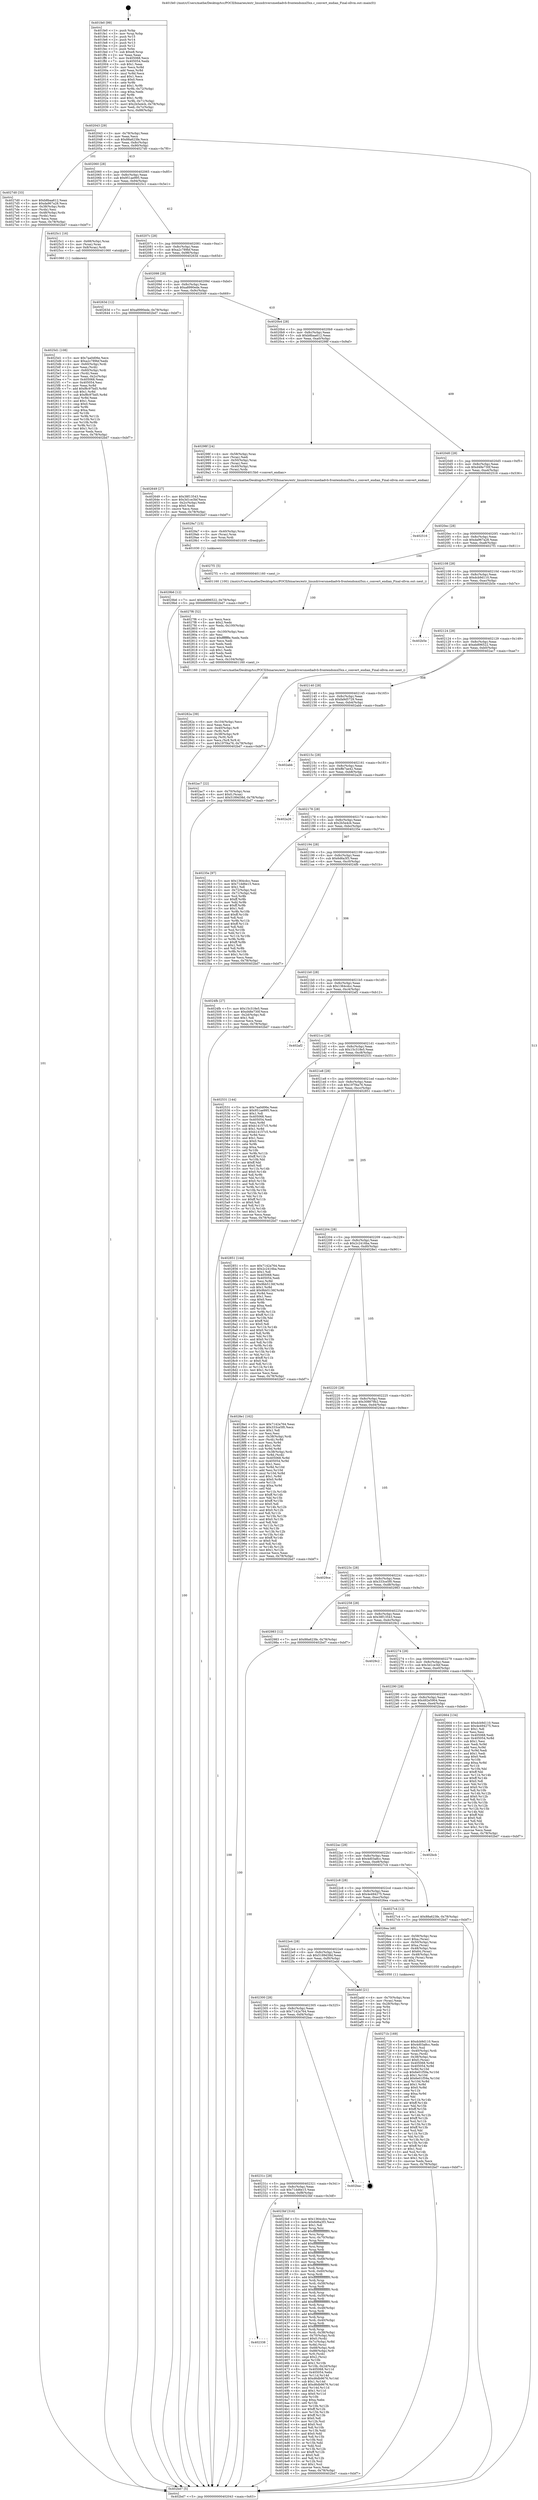 digraph "0x401fe0" {
  label = "0x401fe0 (/mnt/c/Users/mathe/Desktop/tcc/POCII/binaries/extr_linuxdriversmediadvb-frontendsmxl5xx.c_convert_endian_Final-ollvm.out::main(0))"
  labelloc = "t"
  node[shape=record]

  Entry [label="",width=0.3,height=0.3,shape=circle,fillcolor=black,style=filled]
  "0x402043" [label="{
     0x402043 [29]\l
     | [instrs]\l
     &nbsp;&nbsp;0x402043 \<+3\>: mov -0x78(%rbp),%eax\l
     &nbsp;&nbsp;0x402046 \<+2\>: mov %eax,%ecx\l
     &nbsp;&nbsp;0x402048 \<+6\>: sub $0x88a623fe,%ecx\l
     &nbsp;&nbsp;0x40204e \<+6\>: mov %eax,-0x8c(%rbp)\l
     &nbsp;&nbsp;0x402054 \<+6\>: mov %ecx,-0x90(%rbp)\l
     &nbsp;&nbsp;0x40205a \<+6\>: je 00000000004027d0 \<main+0x7f0\>\l
  }"]
  "0x4027d0" [label="{
     0x4027d0 [33]\l
     | [instrs]\l
     &nbsp;&nbsp;0x4027d0 \<+5\>: mov $0xb8baa612,%eax\l
     &nbsp;&nbsp;0x4027d5 \<+5\>: mov $0xda967a28,%ecx\l
     &nbsp;&nbsp;0x4027da \<+4\>: mov -0x38(%rbp),%rdx\l
     &nbsp;&nbsp;0x4027de \<+2\>: mov (%rdx),%esi\l
     &nbsp;&nbsp;0x4027e0 \<+4\>: mov -0x48(%rbp),%rdx\l
     &nbsp;&nbsp;0x4027e4 \<+2\>: cmp (%rdx),%esi\l
     &nbsp;&nbsp;0x4027e6 \<+3\>: cmovl %ecx,%eax\l
     &nbsp;&nbsp;0x4027e9 \<+3\>: mov %eax,-0x78(%rbp)\l
     &nbsp;&nbsp;0x4027ec \<+5\>: jmp 0000000000402bd7 \<main+0xbf7\>\l
  }"]
  "0x402060" [label="{
     0x402060 [28]\l
     | [instrs]\l
     &nbsp;&nbsp;0x402060 \<+5\>: jmp 0000000000402065 \<main+0x85\>\l
     &nbsp;&nbsp;0x402065 \<+6\>: mov -0x8c(%rbp),%eax\l
     &nbsp;&nbsp;0x40206b \<+5\>: sub $0x951ae995,%eax\l
     &nbsp;&nbsp;0x402070 \<+6\>: mov %eax,-0x94(%rbp)\l
     &nbsp;&nbsp;0x402076 \<+6\>: je 00000000004025c1 \<main+0x5e1\>\l
  }"]
  Exit [label="",width=0.3,height=0.3,shape=circle,fillcolor=black,style=filled,peripheries=2]
  "0x4025c1" [label="{
     0x4025c1 [16]\l
     | [instrs]\l
     &nbsp;&nbsp;0x4025c1 \<+4\>: mov -0x68(%rbp),%rax\l
     &nbsp;&nbsp;0x4025c5 \<+3\>: mov (%rax),%rax\l
     &nbsp;&nbsp;0x4025c8 \<+4\>: mov 0x8(%rax),%rdi\l
     &nbsp;&nbsp;0x4025cc \<+5\>: call 0000000000401060 \<atoi@plt\>\l
     | [calls]\l
     &nbsp;&nbsp;0x401060 \{1\} (unknown)\l
  }"]
  "0x40207c" [label="{
     0x40207c [28]\l
     | [instrs]\l
     &nbsp;&nbsp;0x40207c \<+5\>: jmp 0000000000402081 \<main+0xa1\>\l
     &nbsp;&nbsp;0x402081 \<+6\>: mov -0x8c(%rbp),%eax\l
     &nbsp;&nbsp;0x402087 \<+5\>: sub $0xa2c789bf,%eax\l
     &nbsp;&nbsp;0x40208c \<+6\>: mov %eax,-0x98(%rbp)\l
     &nbsp;&nbsp;0x402092 \<+6\>: je 000000000040263d \<main+0x65d\>\l
  }"]
  "0x4029b6" [label="{
     0x4029b6 [12]\l
     | [instrs]\l
     &nbsp;&nbsp;0x4029b6 \<+7\>: movl $0xeb896522,-0x78(%rbp)\l
     &nbsp;&nbsp;0x4029bd \<+5\>: jmp 0000000000402bd7 \<main+0xbf7\>\l
  }"]
  "0x40263d" [label="{
     0x40263d [12]\l
     | [instrs]\l
     &nbsp;&nbsp;0x40263d \<+7\>: movl $0xa8990ede,-0x78(%rbp)\l
     &nbsp;&nbsp;0x402644 \<+5\>: jmp 0000000000402bd7 \<main+0xbf7\>\l
  }"]
  "0x402098" [label="{
     0x402098 [28]\l
     | [instrs]\l
     &nbsp;&nbsp;0x402098 \<+5\>: jmp 000000000040209d \<main+0xbd\>\l
     &nbsp;&nbsp;0x40209d \<+6\>: mov -0x8c(%rbp),%eax\l
     &nbsp;&nbsp;0x4020a3 \<+5\>: sub $0xa8990ede,%eax\l
     &nbsp;&nbsp;0x4020a8 \<+6\>: mov %eax,-0x9c(%rbp)\l
     &nbsp;&nbsp;0x4020ae \<+6\>: je 0000000000402649 \<main+0x669\>\l
  }"]
  "0x4029a7" [label="{
     0x4029a7 [15]\l
     | [instrs]\l
     &nbsp;&nbsp;0x4029a7 \<+4\>: mov -0x40(%rbp),%rax\l
     &nbsp;&nbsp;0x4029ab \<+3\>: mov (%rax),%rax\l
     &nbsp;&nbsp;0x4029ae \<+3\>: mov %rax,%rdi\l
     &nbsp;&nbsp;0x4029b1 \<+5\>: call 0000000000401030 \<free@plt\>\l
     | [calls]\l
     &nbsp;&nbsp;0x401030 \{1\} (unknown)\l
  }"]
  "0x402649" [label="{
     0x402649 [27]\l
     | [instrs]\l
     &nbsp;&nbsp;0x402649 \<+5\>: mov $0x38f13543,%eax\l
     &nbsp;&nbsp;0x40264e \<+5\>: mov $0x3d1ce3bf,%ecx\l
     &nbsp;&nbsp;0x402653 \<+3\>: mov -0x2c(%rbp),%edx\l
     &nbsp;&nbsp;0x402656 \<+3\>: cmp $0x0,%edx\l
     &nbsp;&nbsp;0x402659 \<+3\>: cmove %ecx,%eax\l
     &nbsp;&nbsp;0x40265c \<+3\>: mov %eax,-0x78(%rbp)\l
     &nbsp;&nbsp;0x40265f \<+5\>: jmp 0000000000402bd7 \<main+0xbf7\>\l
  }"]
  "0x4020b4" [label="{
     0x4020b4 [28]\l
     | [instrs]\l
     &nbsp;&nbsp;0x4020b4 \<+5\>: jmp 00000000004020b9 \<main+0xd9\>\l
     &nbsp;&nbsp;0x4020b9 \<+6\>: mov -0x8c(%rbp),%eax\l
     &nbsp;&nbsp;0x4020bf \<+5\>: sub $0xb8baa612,%eax\l
     &nbsp;&nbsp;0x4020c4 \<+6\>: mov %eax,-0xa0(%rbp)\l
     &nbsp;&nbsp;0x4020ca \<+6\>: je 000000000040298f \<main+0x9af\>\l
  }"]
  "0x40282a" [label="{
     0x40282a [39]\l
     | [instrs]\l
     &nbsp;&nbsp;0x40282a \<+6\>: mov -0x104(%rbp),%ecx\l
     &nbsp;&nbsp;0x402830 \<+3\>: imul %eax,%ecx\l
     &nbsp;&nbsp;0x402833 \<+4\>: mov -0x40(%rbp),%r8\l
     &nbsp;&nbsp;0x402837 \<+3\>: mov (%r8),%r8\l
     &nbsp;&nbsp;0x40283a \<+4\>: mov -0x38(%rbp),%r9\l
     &nbsp;&nbsp;0x40283e \<+3\>: movslq (%r9),%r9\l
     &nbsp;&nbsp;0x402841 \<+4\>: mov %ecx,(%r8,%r9,4)\l
     &nbsp;&nbsp;0x402845 \<+7\>: movl $0x197f4a76,-0x78(%rbp)\l
     &nbsp;&nbsp;0x40284c \<+5\>: jmp 0000000000402bd7 \<main+0xbf7\>\l
  }"]
  "0x40298f" [label="{
     0x40298f [24]\l
     | [instrs]\l
     &nbsp;&nbsp;0x40298f \<+4\>: mov -0x58(%rbp),%rax\l
     &nbsp;&nbsp;0x402993 \<+2\>: mov (%rax),%edi\l
     &nbsp;&nbsp;0x402995 \<+4\>: mov -0x50(%rbp),%rax\l
     &nbsp;&nbsp;0x402999 \<+2\>: mov (%rax),%esi\l
     &nbsp;&nbsp;0x40299b \<+4\>: mov -0x40(%rbp),%rax\l
     &nbsp;&nbsp;0x40299f \<+3\>: mov (%rax),%rdx\l
     &nbsp;&nbsp;0x4029a2 \<+5\>: call 00000000004015b0 \<convert_endian\>\l
     | [calls]\l
     &nbsp;&nbsp;0x4015b0 \{1\} (/mnt/c/Users/mathe/Desktop/tcc/POCII/binaries/extr_linuxdriversmediadvb-frontendsmxl5xx.c_convert_endian_Final-ollvm.out::convert_endian)\l
  }"]
  "0x4020d0" [label="{
     0x4020d0 [28]\l
     | [instrs]\l
     &nbsp;&nbsp;0x4020d0 \<+5\>: jmp 00000000004020d5 \<main+0xf5\>\l
     &nbsp;&nbsp;0x4020d5 \<+6\>: mov -0x8c(%rbp),%eax\l
     &nbsp;&nbsp;0x4020db \<+5\>: sub $0xd48e730f,%eax\l
     &nbsp;&nbsp;0x4020e0 \<+6\>: mov %eax,-0xa4(%rbp)\l
     &nbsp;&nbsp;0x4020e6 \<+6\>: je 0000000000402516 \<main+0x536\>\l
  }"]
  "0x4027f6" [label="{
     0x4027f6 [52]\l
     | [instrs]\l
     &nbsp;&nbsp;0x4027f6 \<+2\>: xor %ecx,%ecx\l
     &nbsp;&nbsp;0x4027f8 \<+5\>: mov $0x2,%edx\l
     &nbsp;&nbsp;0x4027fd \<+6\>: mov %edx,-0x100(%rbp)\l
     &nbsp;&nbsp;0x402803 \<+1\>: cltd\l
     &nbsp;&nbsp;0x402804 \<+6\>: mov -0x100(%rbp),%esi\l
     &nbsp;&nbsp;0x40280a \<+2\>: idiv %esi\l
     &nbsp;&nbsp;0x40280c \<+6\>: imul $0xfffffffe,%edx,%edx\l
     &nbsp;&nbsp;0x402812 \<+2\>: mov %ecx,%edi\l
     &nbsp;&nbsp;0x402814 \<+2\>: sub %edx,%edi\l
     &nbsp;&nbsp;0x402816 \<+2\>: mov %ecx,%edx\l
     &nbsp;&nbsp;0x402818 \<+3\>: sub $0x1,%edx\l
     &nbsp;&nbsp;0x40281b \<+2\>: add %edx,%edi\l
     &nbsp;&nbsp;0x40281d \<+2\>: sub %edi,%ecx\l
     &nbsp;&nbsp;0x40281f \<+6\>: mov %ecx,-0x104(%rbp)\l
     &nbsp;&nbsp;0x402825 \<+5\>: call 0000000000401160 \<next_i\>\l
     | [calls]\l
     &nbsp;&nbsp;0x401160 \{100\} (/mnt/c/Users/mathe/Desktop/tcc/POCII/binaries/extr_linuxdriversmediadvb-frontendsmxl5xx.c_convert_endian_Final-ollvm.out::next_i)\l
  }"]
  "0x402516" [label="{
     0x402516\l
  }", style=dashed]
  "0x4020ec" [label="{
     0x4020ec [28]\l
     | [instrs]\l
     &nbsp;&nbsp;0x4020ec \<+5\>: jmp 00000000004020f1 \<main+0x111\>\l
     &nbsp;&nbsp;0x4020f1 \<+6\>: mov -0x8c(%rbp),%eax\l
     &nbsp;&nbsp;0x4020f7 \<+5\>: sub $0xda967a28,%eax\l
     &nbsp;&nbsp;0x4020fc \<+6\>: mov %eax,-0xa8(%rbp)\l
     &nbsp;&nbsp;0x402102 \<+6\>: je 00000000004027f1 \<main+0x811\>\l
  }"]
  "0x40271b" [label="{
     0x40271b [169]\l
     | [instrs]\l
     &nbsp;&nbsp;0x40271b \<+5\>: mov $0xdcb9d110,%ecx\l
     &nbsp;&nbsp;0x402720 \<+5\>: mov $0x4d03a8cc,%edx\l
     &nbsp;&nbsp;0x402725 \<+3\>: mov $0x1,%sil\l
     &nbsp;&nbsp;0x402728 \<+4\>: mov -0x40(%rbp),%rdi\l
     &nbsp;&nbsp;0x40272c \<+3\>: mov %rax,(%rdi)\l
     &nbsp;&nbsp;0x40272f \<+4\>: mov -0x38(%rbp),%rax\l
     &nbsp;&nbsp;0x402733 \<+6\>: movl $0x0,(%rax)\l
     &nbsp;&nbsp;0x402739 \<+8\>: mov 0x405068,%r8d\l
     &nbsp;&nbsp;0x402741 \<+8\>: mov 0x405054,%r9d\l
     &nbsp;&nbsp;0x402749 \<+3\>: mov %r8d,%r10d\l
     &nbsp;&nbsp;0x40274c \<+7\>: sub $0x6e01f59a,%r10d\l
     &nbsp;&nbsp;0x402753 \<+4\>: sub $0x1,%r10d\l
     &nbsp;&nbsp;0x402757 \<+7\>: add $0x6e01f59a,%r10d\l
     &nbsp;&nbsp;0x40275e \<+4\>: imul %r10d,%r8d\l
     &nbsp;&nbsp;0x402762 \<+4\>: and $0x1,%r8d\l
     &nbsp;&nbsp;0x402766 \<+4\>: cmp $0x0,%r8d\l
     &nbsp;&nbsp;0x40276a \<+4\>: sete %r11b\l
     &nbsp;&nbsp;0x40276e \<+4\>: cmp $0xa,%r9d\l
     &nbsp;&nbsp;0x402772 \<+3\>: setl %bl\l
     &nbsp;&nbsp;0x402775 \<+3\>: mov %r11b,%r14b\l
     &nbsp;&nbsp;0x402778 \<+4\>: xor $0xff,%r14b\l
     &nbsp;&nbsp;0x40277c \<+3\>: mov %bl,%r15b\l
     &nbsp;&nbsp;0x40277f \<+4\>: xor $0xff,%r15b\l
     &nbsp;&nbsp;0x402783 \<+4\>: xor $0x1,%sil\l
     &nbsp;&nbsp;0x402787 \<+3\>: mov %r14b,%r12b\l
     &nbsp;&nbsp;0x40278a \<+4\>: and $0xff,%r12b\l
     &nbsp;&nbsp;0x40278e \<+3\>: and %sil,%r11b\l
     &nbsp;&nbsp;0x402791 \<+3\>: mov %r15b,%r13b\l
     &nbsp;&nbsp;0x402794 \<+4\>: and $0xff,%r13b\l
     &nbsp;&nbsp;0x402798 \<+3\>: and %sil,%bl\l
     &nbsp;&nbsp;0x40279b \<+3\>: or %r11b,%r12b\l
     &nbsp;&nbsp;0x40279e \<+3\>: or %bl,%r13b\l
     &nbsp;&nbsp;0x4027a1 \<+3\>: xor %r13b,%r12b\l
     &nbsp;&nbsp;0x4027a4 \<+3\>: or %r15b,%r14b\l
     &nbsp;&nbsp;0x4027a7 \<+4\>: xor $0xff,%r14b\l
     &nbsp;&nbsp;0x4027ab \<+4\>: or $0x1,%sil\l
     &nbsp;&nbsp;0x4027af \<+3\>: and %sil,%r14b\l
     &nbsp;&nbsp;0x4027b2 \<+3\>: or %r14b,%r12b\l
     &nbsp;&nbsp;0x4027b5 \<+4\>: test $0x1,%r12b\l
     &nbsp;&nbsp;0x4027b9 \<+3\>: cmovne %edx,%ecx\l
     &nbsp;&nbsp;0x4027bc \<+3\>: mov %ecx,-0x78(%rbp)\l
     &nbsp;&nbsp;0x4027bf \<+5\>: jmp 0000000000402bd7 \<main+0xbf7\>\l
  }"]
  "0x4027f1" [label="{
     0x4027f1 [5]\l
     | [instrs]\l
     &nbsp;&nbsp;0x4027f1 \<+5\>: call 0000000000401160 \<next_i\>\l
     | [calls]\l
     &nbsp;&nbsp;0x401160 \{100\} (/mnt/c/Users/mathe/Desktop/tcc/POCII/binaries/extr_linuxdriversmediadvb-frontendsmxl5xx.c_convert_endian_Final-ollvm.out::next_i)\l
  }"]
  "0x402108" [label="{
     0x402108 [28]\l
     | [instrs]\l
     &nbsp;&nbsp;0x402108 \<+5\>: jmp 000000000040210d \<main+0x12d\>\l
     &nbsp;&nbsp;0x40210d \<+6\>: mov -0x8c(%rbp),%eax\l
     &nbsp;&nbsp;0x402113 \<+5\>: sub $0xdcb9d110,%eax\l
     &nbsp;&nbsp;0x402118 \<+6\>: mov %eax,-0xac(%rbp)\l
     &nbsp;&nbsp;0x40211e \<+6\>: je 0000000000402b5e \<main+0xb7e\>\l
  }"]
  "0x4025d1" [label="{
     0x4025d1 [108]\l
     | [instrs]\l
     &nbsp;&nbsp;0x4025d1 \<+5\>: mov $0x7aa0d06e,%ecx\l
     &nbsp;&nbsp;0x4025d6 \<+5\>: mov $0xa2c789bf,%edx\l
     &nbsp;&nbsp;0x4025db \<+4\>: mov -0x60(%rbp),%rdi\l
     &nbsp;&nbsp;0x4025df \<+2\>: mov %eax,(%rdi)\l
     &nbsp;&nbsp;0x4025e1 \<+4\>: mov -0x60(%rbp),%rdi\l
     &nbsp;&nbsp;0x4025e5 \<+2\>: mov (%rdi),%eax\l
     &nbsp;&nbsp;0x4025e7 \<+3\>: mov %eax,-0x2c(%rbp)\l
     &nbsp;&nbsp;0x4025ea \<+7\>: mov 0x405068,%eax\l
     &nbsp;&nbsp;0x4025f1 \<+7\>: mov 0x405054,%esi\l
     &nbsp;&nbsp;0x4025f8 \<+3\>: mov %eax,%r8d\l
     &nbsp;&nbsp;0x4025fb \<+7\>: add $0xf8c97bd5,%r8d\l
     &nbsp;&nbsp;0x402602 \<+4\>: sub $0x1,%r8d\l
     &nbsp;&nbsp;0x402606 \<+7\>: sub $0xf8c97bd5,%r8d\l
     &nbsp;&nbsp;0x40260d \<+4\>: imul %r8d,%eax\l
     &nbsp;&nbsp;0x402611 \<+3\>: and $0x1,%eax\l
     &nbsp;&nbsp;0x402614 \<+3\>: cmp $0x0,%eax\l
     &nbsp;&nbsp;0x402617 \<+4\>: sete %r9b\l
     &nbsp;&nbsp;0x40261b \<+3\>: cmp $0xa,%esi\l
     &nbsp;&nbsp;0x40261e \<+4\>: setl %r10b\l
     &nbsp;&nbsp;0x402622 \<+3\>: mov %r9b,%r11b\l
     &nbsp;&nbsp;0x402625 \<+3\>: and %r10b,%r11b\l
     &nbsp;&nbsp;0x402628 \<+3\>: xor %r10b,%r9b\l
     &nbsp;&nbsp;0x40262b \<+3\>: or %r9b,%r11b\l
     &nbsp;&nbsp;0x40262e \<+4\>: test $0x1,%r11b\l
     &nbsp;&nbsp;0x402632 \<+3\>: cmovne %edx,%ecx\l
     &nbsp;&nbsp;0x402635 \<+3\>: mov %ecx,-0x78(%rbp)\l
     &nbsp;&nbsp;0x402638 \<+5\>: jmp 0000000000402bd7 \<main+0xbf7\>\l
  }"]
  "0x402b5e" [label="{
     0x402b5e\l
  }", style=dashed]
  "0x402124" [label="{
     0x402124 [28]\l
     | [instrs]\l
     &nbsp;&nbsp;0x402124 \<+5\>: jmp 0000000000402129 \<main+0x149\>\l
     &nbsp;&nbsp;0x402129 \<+6\>: mov -0x8c(%rbp),%eax\l
     &nbsp;&nbsp;0x40212f \<+5\>: sub $0xeb896522,%eax\l
     &nbsp;&nbsp;0x402134 \<+6\>: mov %eax,-0xb0(%rbp)\l
     &nbsp;&nbsp;0x40213a \<+6\>: je 0000000000402ac7 \<main+0xae7\>\l
  }"]
  "0x402338" [label="{
     0x402338\l
  }", style=dashed]
  "0x402ac7" [label="{
     0x402ac7 [22]\l
     | [instrs]\l
     &nbsp;&nbsp;0x402ac7 \<+4\>: mov -0x70(%rbp),%rax\l
     &nbsp;&nbsp;0x402acb \<+6\>: movl $0x0,(%rax)\l
     &nbsp;&nbsp;0x402ad1 \<+7\>: movl $0x5189d38d,-0x78(%rbp)\l
     &nbsp;&nbsp;0x402ad8 \<+5\>: jmp 0000000000402bd7 \<main+0xbf7\>\l
  }"]
  "0x402140" [label="{
     0x402140 [28]\l
     | [instrs]\l
     &nbsp;&nbsp;0x402140 \<+5\>: jmp 0000000000402145 \<main+0x165\>\l
     &nbsp;&nbsp;0x402145 \<+6\>: mov -0x8c(%rbp),%eax\l
     &nbsp;&nbsp;0x40214b \<+5\>: sub $0xfa9d5729,%eax\l
     &nbsp;&nbsp;0x402150 \<+6\>: mov %eax,-0xb4(%rbp)\l
     &nbsp;&nbsp;0x402156 \<+6\>: je 0000000000402abb \<main+0xadb\>\l
  }"]
  "0x4023bf" [label="{
     0x4023bf [316]\l
     | [instrs]\l
     &nbsp;&nbsp;0x4023bf \<+5\>: mov $0x1364cdcc,%eax\l
     &nbsp;&nbsp;0x4023c4 \<+5\>: mov $0x6d6a3f3,%ecx\l
     &nbsp;&nbsp;0x4023c9 \<+2\>: mov $0x1,%dl\l
     &nbsp;&nbsp;0x4023cb \<+3\>: mov %rsp,%rsi\l
     &nbsp;&nbsp;0x4023ce \<+4\>: add $0xfffffffffffffff0,%rsi\l
     &nbsp;&nbsp;0x4023d2 \<+3\>: mov %rsi,%rsp\l
     &nbsp;&nbsp;0x4023d5 \<+4\>: mov %rsi,-0x70(%rbp)\l
     &nbsp;&nbsp;0x4023d9 \<+3\>: mov %rsp,%rsi\l
     &nbsp;&nbsp;0x4023dc \<+4\>: add $0xfffffffffffffff0,%rsi\l
     &nbsp;&nbsp;0x4023e0 \<+3\>: mov %rsi,%rsp\l
     &nbsp;&nbsp;0x4023e3 \<+3\>: mov %rsp,%rdi\l
     &nbsp;&nbsp;0x4023e6 \<+4\>: add $0xfffffffffffffff0,%rdi\l
     &nbsp;&nbsp;0x4023ea \<+3\>: mov %rdi,%rsp\l
     &nbsp;&nbsp;0x4023ed \<+4\>: mov %rdi,-0x68(%rbp)\l
     &nbsp;&nbsp;0x4023f1 \<+3\>: mov %rsp,%rdi\l
     &nbsp;&nbsp;0x4023f4 \<+4\>: add $0xfffffffffffffff0,%rdi\l
     &nbsp;&nbsp;0x4023f8 \<+3\>: mov %rdi,%rsp\l
     &nbsp;&nbsp;0x4023fb \<+4\>: mov %rdi,-0x60(%rbp)\l
     &nbsp;&nbsp;0x4023ff \<+3\>: mov %rsp,%rdi\l
     &nbsp;&nbsp;0x402402 \<+4\>: add $0xfffffffffffffff0,%rdi\l
     &nbsp;&nbsp;0x402406 \<+3\>: mov %rdi,%rsp\l
     &nbsp;&nbsp;0x402409 \<+4\>: mov %rdi,-0x58(%rbp)\l
     &nbsp;&nbsp;0x40240d \<+3\>: mov %rsp,%rdi\l
     &nbsp;&nbsp;0x402410 \<+4\>: add $0xfffffffffffffff0,%rdi\l
     &nbsp;&nbsp;0x402414 \<+3\>: mov %rdi,%rsp\l
     &nbsp;&nbsp;0x402417 \<+4\>: mov %rdi,-0x50(%rbp)\l
     &nbsp;&nbsp;0x40241b \<+3\>: mov %rsp,%rdi\l
     &nbsp;&nbsp;0x40241e \<+4\>: add $0xfffffffffffffff0,%rdi\l
     &nbsp;&nbsp;0x402422 \<+3\>: mov %rdi,%rsp\l
     &nbsp;&nbsp;0x402425 \<+4\>: mov %rdi,-0x48(%rbp)\l
     &nbsp;&nbsp;0x402429 \<+3\>: mov %rsp,%rdi\l
     &nbsp;&nbsp;0x40242c \<+4\>: add $0xfffffffffffffff0,%rdi\l
     &nbsp;&nbsp;0x402430 \<+3\>: mov %rdi,%rsp\l
     &nbsp;&nbsp;0x402433 \<+4\>: mov %rdi,-0x40(%rbp)\l
     &nbsp;&nbsp;0x402437 \<+3\>: mov %rsp,%rdi\l
     &nbsp;&nbsp;0x40243a \<+4\>: add $0xfffffffffffffff0,%rdi\l
     &nbsp;&nbsp;0x40243e \<+3\>: mov %rdi,%rsp\l
     &nbsp;&nbsp;0x402441 \<+4\>: mov %rdi,-0x38(%rbp)\l
     &nbsp;&nbsp;0x402445 \<+4\>: mov -0x70(%rbp),%rdi\l
     &nbsp;&nbsp;0x402449 \<+6\>: movl $0x0,(%rdi)\l
     &nbsp;&nbsp;0x40244f \<+4\>: mov -0x7c(%rbp),%r8d\l
     &nbsp;&nbsp;0x402453 \<+3\>: mov %r8d,(%rsi)\l
     &nbsp;&nbsp;0x402456 \<+4\>: mov -0x68(%rbp),%rdi\l
     &nbsp;&nbsp;0x40245a \<+7\>: mov -0x88(%rbp),%r9\l
     &nbsp;&nbsp;0x402461 \<+3\>: mov %r9,(%rdi)\l
     &nbsp;&nbsp;0x402464 \<+3\>: cmpl $0x2,(%rsi)\l
     &nbsp;&nbsp;0x402467 \<+4\>: setne %r10b\l
     &nbsp;&nbsp;0x40246b \<+4\>: and $0x1,%r10b\l
     &nbsp;&nbsp;0x40246f \<+4\>: mov %r10b,-0x2d(%rbp)\l
     &nbsp;&nbsp;0x402473 \<+8\>: mov 0x405068,%r11d\l
     &nbsp;&nbsp;0x40247b \<+7\>: mov 0x405054,%ebx\l
     &nbsp;&nbsp;0x402482 \<+3\>: mov %r11d,%r14d\l
     &nbsp;&nbsp;0x402485 \<+7\>: sub $0xd6db9676,%r14d\l
     &nbsp;&nbsp;0x40248c \<+4\>: sub $0x1,%r14d\l
     &nbsp;&nbsp;0x402490 \<+7\>: add $0xd6db9676,%r14d\l
     &nbsp;&nbsp;0x402497 \<+4\>: imul %r14d,%r11d\l
     &nbsp;&nbsp;0x40249b \<+4\>: and $0x1,%r11d\l
     &nbsp;&nbsp;0x40249f \<+4\>: cmp $0x0,%r11d\l
     &nbsp;&nbsp;0x4024a3 \<+4\>: sete %r10b\l
     &nbsp;&nbsp;0x4024a7 \<+3\>: cmp $0xa,%ebx\l
     &nbsp;&nbsp;0x4024aa \<+4\>: setl %r15b\l
     &nbsp;&nbsp;0x4024ae \<+3\>: mov %r10b,%r12b\l
     &nbsp;&nbsp;0x4024b1 \<+4\>: xor $0xff,%r12b\l
     &nbsp;&nbsp;0x4024b5 \<+3\>: mov %r15b,%r13b\l
     &nbsp;&nbsp;0x4024b8 \<+4\>: xor $0xff,%r13b\l
     &nbsp;&nbsp;0x4024bc \<+3\>: xor $0x0,%dl\l
     &nbsp;&nbsp;0x4024bf \<+3\>: mov %r12b,%sil\l
     &nbsp;&nbsp;0x4024c2 \<+4\>: and $0x0,%sil\l
     &nbsp;&nbsp;0x4024c6 \<+3\>: and %dl,%r10b\l
     &nbsp;&nbsp;0x4024c9 \<+3\>: mov %r13b,%dil\l
     &nbsp;&nbsp;0x4024cc \<+4\>: and $0x0,%dil\l
     &nbsp;&nbsp;0x4024d0 \<+3\>: and %dl,%r15b\l
     &nbsp;&nbsp;0x4024d3 \<+3\>: or %r10b,%sil\l
     &nbsp;&nbsp;0x4024d6 \<+3\>: or %r15b,%dil\l
     &nbsp;&nbsp;0x4024d9 \<+3\>: xor %dil,%sil\l
     &nbsp;&nbsp;0x4024dc \<+3\>: or %r13b,%r12b\l
     &nbsp;&nbsp;0x4024df \<+4\>: xor $0xff,%r12b\l
     &nbsp;&nbsp;0x4024e3 \<+3\>: or $0x0,%dl\l
     &nbsp;&nbsp;0x4024e6 \<+3\>: and %dl,%r12b\l
     &nbsp;&nbsp;0x4024e9 \<+3\>: or %r12b,%sil\l
     &nbsp;&nbsp;0x4024ec \<+4\>: test $0x1,%sil\l
     &nbsp;&nbsp;0x4024f0 \<+3\>: cmovne %ecx,%eax\l
     &nbsp;&nbsp;0x4024f3 \<+3\>: mov %eax,-0x78(%rbp)\l
     &nbsp;&nbsp;0x4024f6 \<+5\>: jmp 0000000000402bd7 \<main+0xbf7\>\l
  }"]
  "0x402abb" [label="{
     0x402abb\l
  }", style=dashed]
  "0x40215c" [label="{
     0x40215c [28]\l
     | [instrs]\l
     &nbsp;&nbsp;0x40215c \<+5\>: jmp 0000000000402161 \<main+0x181\>\l
     &nbsp;&nbsp;0x402161 \<+6\>: mov -0x8c(%rbp),%eax\l
     &nbsp;&nbsp;0x402167 \<+5\>: sub $0xffe7ae42,%eax\l
     &nbsp;&nbsp;0x40216c \<+6\>: mov %eax,-0xb8(%rbp)\l
     &nbsp;&nbsp;0x402172 \<+6\>: je 0000000000402a26 \<main+0xa46\>\l
  }"]
  "0x40231c" [label="{
     0x40231c [28]\l
     | [instrs]\l
     &nbsp;&nbsp;0x40231c \<+5\>: jmp 0000000000402321 \<main+0x341\>\l
     &nbsp;&nbsp;0x402321 \<+6\>: mov -0x8c(%rbp),%eax\l
     &nbsp;&nbsp;0x402327 \<+5\>: sub $0x71dd6e15,%eax\l
     &nbsp;&nbsp;0x40232c \<+6\>: mov %eax,-0xf8(%rbp)\l
     &nbsp;&nbsp;0x402332 \<+6\>: je 00000000004023bf \<main+0x3df\>\l
  }"]
  "0x402a26" [label="{
     0x402a26\l
  }", style=dashed]
  "0x402178" [label="{
     0x402178 [28]\l
     | [instrs]\l
     &nbsp;&nbsp;0x402178 \<+5\>: jmp 000000000040217d \<main+0x19d\>\l
     &nbsp;&nbsp;0x40217d \<+6\>: mov -0x8c(%rbp),%eax\l
     &nbsp;&nbsp;0x402183 \<+5\>: sub $0x2b5e4cb,%eax\l
     &nbsp;&nbsp;0x402188 \<+6\>: mov %eax,-0xbc(%rbp)\l
     &nbsp;&nbsp;0x40218e \<+6\>: je 000000000040235e \<main+0x37e\>\l
  }"]
  "0x402bac" [label="{
     0x402bac\l
  }", style=dashed]
  "0x40235e" [label="{
     0x40235e [97]\l
     | [instrs]\l
     &nbsp;&nbsp;0x40235e \<+5\>: mov $0x1364cdcc,%eax\l
     &nbsp;&nbsp;0x402363 \<+5\>: mov $0x71dd6e15,%ecx\l
     &nbsp;&nbsp;0x402368 \<+2\>: mov $0x1,%dl\l
     &nbsp;&nbsp;0x40236a \<+4\>: mov -0x72(%rbp),%sil\l
     &nbsp;&nbsp;0x40236e \<+4\>: mov -0x71(%rbp),%dil\l
     &nbsp;&nbsp;0x402372 \<+3\>: mov %sil,%r8b\l
     &nbsp;&nbsp;0x402375 \<+4\>: xor $0xff,%r8b\l
     &nbsp;&nbsp;0x402379 \<+3\>: mov %dil,%r9b\l
     &nbsp;&nbsp;0x40237c \<+4\>: xor $0xff,%r9b\l
     &nbsp;&nbsp;0x402380 \<+3\>: xor $0x1,%dl\l
     &nbsp;&nbsp;0x402383 \<+3\>: mov %r8b,%r10b\l
     &nbsp;&nbsp;0x402386 \<+4\>: and $0xff,%r10b\l
     &nbsp;&nbsp;0x40238a \<+3\>: and %dl,%sil\l
     &nbsp;&nbsp;0x40238d \<+3\>: mov %r9b,%r11b\l
     &nbsp;&nbsp;0x402390 \<+4\>: and $0xff,%r11b\l
     &nbsp;&nbsp;0x402394 \<+3\>: and %dl,%dil\l
     &nbsp;&nbsp;0x402397 \<+3\>: or %sil,%r10b\l
     &nbsp;&nbsp;0x40239a \<+3\>: or %dil,%r11b\l
     &nbsp;&nbsp;0x40239d \<+3\>: xor %r11b,%r10b\l
     &nbsp;&nbsp;0x4023a0 \<+3\>: or %r9b,%r8b\l
     &nbsp;&nbsp;0x4023a3 \<+4\>: xor $0xff,%r8b\l
     &nbsp;&nbsp;0x4023a7 \<+3\>: or $0x1,%dl\l
     &nbsp;&nbsp;0x4023aa \<+3\>: and %dl,%r8b\l
     &nbsp;&nbsp;0x4023ad \<+3\>: or %r8b,%r10b\l
     &nbsp;&nbsp;0x4023b0 \<+4\>: test $0x1,%r10b\l
     &nbsp;&nbsp;0x4023b4 \<+3\>: cmovne %ecx,%eax\l
     &nbsp;&nbsp;0x4023b7 \<+3\>: mov %eax,-0x78(%rbp)\l
     &nbsp;&nbsp;0x4023ba \<+5\>: jmp 0000000000402bd7 \<main+0xbf7\>\l
  }"]
  "0x402194" [label="{
     0x402194 [28]\l
     | [instrs]\l
     &nbsp;&nbsp;0x402194 \<+5\>: jmp 0000000000402199 \<main+0x1b9\>\l
     &nbsp;&nbsp;0x402199 \<+6\>: mov -0x8c(%rbp),%eax\l
     &nbsp;&nbsp;0x40219f \<+5\>: sub $0x6d6a3f3,%eax\l
     &nbsp;&nbsp;0x4021a4 \<+6\>: mov %eax,-0xc0(%rbp)\l
     &nbsp;&nbsp;0x4021aa \<+6\>: je 00000000004024fb \<main+0x51b\>\l
  }"]
  "0x402bd7" [label="{
     0x402bd7 [5]\l
     | [instrs]\l
     &nbsp;&nbsp;0x402bd7 \<+5\>: jmp 0000000000402043 \<main+0x63\>\l
  }"]
  "0x401fe0" [label="{
     0x401fe0 [99]\l
     | [instrs]\l
     &nbsp;&nbsp;0x401fe0 \<+1\>: push %rbp\l
     &nbsp;&nbsp;0x401fe1 \<+3\>: mov %rsp,%rbp\l
     &nbsp;&nbsp;0x401fe4 \<+2\>: push %r15\l
     &nbsp;&nbsp;0x401fe6 \<+2\>: push %r14\l
     &nbsp;&nbsp;0x401fe8 \<+2\>: push %r13\l
     &nbsp;&nbsp;0x401fea \<+2\>: push %r12\l
     &nbsp;&nbsp;0x401fec \<+1\>: push %rbx\l
     &nbsp;&nbsp;0x401fed \<+7\>: sub $0xe8,%rsp\l
     &nbsp;&nbsp;0x401ff4 \<+2\>: xor %eax,%eax\l
     &nbsp;&nbsp;0x401ff6 \<+7\>: mov 0x405068,%ecx\l
     &nbsp;&nbsp;0x401ffd \<+7\>: mov 0x405054,%edx\l
     &nbsp;&nbsp;0x402004 \<+3\>: sub $0x1,%eax\l
     &nbsp;&nbsp;0x402007 \<+3\>: mov %ecx,%r8d\l
     &nbsp;&nbsp;0x40200a \<+3\>: add %eax,%r8d\l
     &nbsp;&nbsp;0x40200d \<+4\>: imul %r8d,%ecx\l
     &nbsp;&nbsp;0x402011 \<+3\>: and $0x1,%ecx\l
     &nbsp;&nbsp;0x402014 \<+3\>: cmp $0x0,%ecx\l
     &nbsp;&nbsp;0x402017 \<+4\>: sete %r9b\l
     &nbsp;&nbsp;0x40201b \<+4\>: and $0x1,%r9b\l
     &nbsp;&nbsp;0x40201f \<+4\>: mov %r9b,-0x72(%rbp)\l
     &nbsp;&nbsp;0x402023 \<+3\>: cmp $0xa,%edx\l
     &nbsp;&nbsp;0x402026 \<+4\>: setl %r9b\l
     &nbsp;&nbsp;0x40202a \<+4\>: and $0x1,%r9b\l
     &nbsp;&nbsp;0x40202e \<+4\>: mov %r9b,-0x71(%rbp)\l
     &nbsp;&nbsp;0x402032 \<+7\>: movl $0x2b5e4cb,-0x78(%rbp)\l
     &nbsp;&nbsp;0x402039 \<+3\>: mov %edi,-0x7c(%rbp)\l
     &nbsp;&nbsp;0x40203c \<+7\>: mov %rsi,-0x88(%rbp)\l
  }"]
  "0x402300" [label="{
     0x402300 [28]\l
     | [instrs]\l
     &nbsp;&nbsp;0x402300 \<+5\>: jmp 0000000000402305 \<main+0x325\>\l
     &nbsp;&nbsp;0x402305 \<+6\>: mov -0x8c(%rbp),%eax\l
     &nbsp;&nbsp;0x40230b \<+5\>: sub $0x7142a764,%eax\l
     &nbsp;&nbsp;0x402310 \<+6\>: mov %eax,-0xf4(%rbp)\l
     &nbsp;&nbsp;0x402316 \<+6\>: je 0000000000402bac \<main+0xbcc\>\l
  }"]
  "0x4024fb" [label="{
     0x4024fb [27]\l
     | [instrs]\l
     &nbsp;&nbsp;0x4024fb \<+5\>: mov $0x15c318e5,%eax\l
     &nbsp;&nbsp;0x402500 \<+5\>: mov $0xd48e730f,%ecx\l
     &nbsp;&nbsp;0x402505 \<+3\>: mov -0x2d(%rbp),%dl\l
     &nbsp;&nbsp;0x402508 \<+3\>: test $0x1,%dl\l
     &nbsp;&nbsp;0x40250b \<+3\>: cmovne %ecx,%eax\l
     &nbsp;&nbsp;0x40250e \<+3\>: mov %eax,-0x78(%rbp)\l
     &nbsp;&nbsp;0x402511 \<+5\>: jmp 0000000000402bd7 \<main+0xbf7\>\l
  }"]
  "0x4021b0" [label="{
     0x4021b0 [28]\l
     | [instrs]\l
     &nbsp;&nbsp;0x4021b0 \<+5\>: jmp 00000000004021b5 \<main+0x1d5\>\l
     &nbsp;&nbsp;0x4021b5 \<+6\>: mov -0x8c(%rbp),%eax\l
     &nbsp;&nbsp;0x4021bb \<+5\>: sub $0x1364cdcc,%eax\l
     &nbsp;&nbsp;0x4021c0 \<+6\>: mov %eax,-0xc4(%rbp)\l
     &nbsp;&nbsp;0x4021c6 \<+6\>: je 0000000000402af2 \<main+0xb12\>\l
  }"]
  "0x402add" [label="{
     0x402add [21]\l
     | [instrs]\l
     &nbsp;&nbsp;0x402add \<+4\>: mov -0x70(%rbp),%rax\l
     &nbsp;&nbsp;0x402ae1 \<+2\>: mov (%rax),%eax\l
     &nbsp;&nbsp;0x402ae3 \<+4\>: lea -0x28(%rbp),%rsp\l
     &nbsp;&nbsp;0x402ae7 \<+1\>: pop %rbx\l
     &nbsp;&nbsp;0x402ae8 \<+2\>: pop %r12\l
     &nbsp;&nbsp;0x402aea \<+2\>: pop %r13\l
     &nbsp;&nbsp;0x402aec \<+2\>: pop %r14\l
     &nbsp;&nbsp;0x402aee \<+2\>: pop %r15\l
     &nbsp;&nbsp;0x402af0 \<+1\>: pop %rbp\l
     &nbsp;&nbsp;0x402af1 \<+1\>: ret\l
  }"]
  "0x402af2" [label="{
     0x402af2\l
  }", style=dashed]
  "0x4021cc" [label="{
     0x4021cc [28]\l
     | [instrs]\l
     &nbsp;&nbsp;0x4021cc \<+5\>: jmp 00000000004021d1 \<main+0x1f1\>\l
     &nbsp;&nbsp;0x4021d1 \<+6\>: mov -0x8c(%rbp),%eax\l
     &nbsp;&nbsp;0x4021d7 \<+5\>: sub $0x15c318e5,%eax\l
     &nbsp;&nbsp;0x4021dc \<+6\>: mov %eax,-0xc8(%rbp)\l
     &nbsp;&nbsp;0x4021e2 \<+6\>: je 0000000000402531 \<main+0x551\>\l
  }"]
  "0x4022e4" [label="{
     0x4022e4 [28]\l
     | [instrs]\l
     &nbsp;&nbsp;0x4022e4 \<+5\>: jmp 00000000004022e9 \<main+0x309\>\l
     &nbsp;&nbsp;0x4022e9 \<+6\>: mov -0x8c(%rbp),%eax\l
     &nbsp;&nbsp;0x4022ef \<+5\>: sub $0x5189d38d,%eax\l
     &nbsp;&nbsp;0x4022f4 \<+6\>: mov %eax,-0xf0(%rbp)\l
     &nbsp;&nbsp;0x4022fa \<+6\>: je 0000000000402add \<main+0xafd\>\l
  }"]
  "0x402531" [label="{
     0x402531 [144]\l
     | [instrs]\l
     &nbsp;&nbsp;0x402531 \<+5\>: mov $0x7aa0d06e,%eax\l
     &nbsp;&nbsp;0x402536 \<+5\>: mov $0x951ae995,%ecx\l
     &nbsp;&nbsp;0x40253b \<+2\>: mov $0x1,%dl\l
     &nbsp;&nbsp;0x40253d \<+7\>: mov 0x405068,%esi\l
     &nbsp;&nbsp;0x402544 \<+7\>: mov 0x405054,%edi\l
     &nbsp;&nbsp;0x40254b \<+3\>: mov %esi,%r8d\l
     &nbsp;&nbsp;0x40254e \<+7\>: add $0xb14157c5,%r8d\l
     &nbsp;&nbsp;0x402555 \<+4\>: sub $0x1,%r8d\l
     &nbsp;&nbsp;0x402559 \<+7\>: sub $0xb14157c5,%r8d\l
     &nbsp;&nbsp;0x402560 \<+4\>: imul %r8d,%esi\l
     &nbsp;&nbsp;0x402564 \<+3\>: and $0x1,%esi\l
     &nbsp;&nbsp;0x402567 \<+3\>: cmp $0x0,%esi\l
     &nbsp;&nbsp;0x40256a \<+4\>: sete %r9b\l
     &nbsp;&nbsp;0x40256e \<+3\>: cmp $0xa,%edi\l
     &nbsp;&nbsp;0x402571 \<+4\>: setl %r10b\l
     &nbsp;&nbsp;0x402575 \<+3\>: mov %r9b,%r11b\l
     &nbsp;&nbsp;0x402578 \<+4\>: xor $0xff,%r11b\l
     &nbsp;&nbsp;0x40257c \<+3\>: mov %r10b,%bl\l
     &nbsp;&nbsp;0x40257f \<+3\>: xor $0xff,%bl\l
     &nbsp;&nbsp;0x402582 \<+3\>: xor $0x0,%dl\l
     &nbsp;&nbsp;0x402585 \<+3\>: mov %r11b,%r14b\l
     &nbsp;&nbsp;0x402588 \<+4\>: and $0x0,%r14b\l
     &nbsp;&nbsp;0x40258c \<+3\>: and %dl,%r9b\l
     &nbsp;&nbsp;0x40258f \<+3\>: mov %bl,%r15b\l
     &nbsp;&nbsp;0x402592 \<+4\>: and $0x0,%r15b\l
     &nbsp;&nbsp;0x402596 \<+3\>: and %dl,%r10b\l
     &nbsp;&nbsp;0x402599 \<+3\>: or %r9b,%r14b\l
     &nbsp;&nbsp;0x40259c \<+3\>: or %r10b,%r15b\l
     &nbsp;&nbsp;0x40259f \<+3\>: xor %r15b,%r14b\l
     &nbsp;&nbsp;0x4025a2 \<+3\>: or %bl,%r11b\l
     &nbsp;&nbsp;0x4025a5 \<+4\>: xor $0xff,%r11b\l
     &nbsp;&nbsp;0x4025a9 \<+3\>: or $0x0,%dl\l
     &nbsp;&nbsp;0x4025ac \<+3\>: and %dl,%r11b\l
     &nbsp;&nbsp;0x4025af \<+3\>: or %r11b,%r14b\l
     &nbsp;&nbsp;0x4025b2 \<+4\>: test $0x1,%r14b\l
     &nbsp;&nbsp;0x4025b6 \<+3\>: cmovne %ecx,%eax\l
     &nbsp;&nbsp;0x4025b9 \<+3\>: mov %eax,-0x78(%rbp)\l
     &nbsp;&nbsp;0x4025bc \<+5\>: jmp 0000000000402bd7 \<main+0xbf7\>\l
  }"]
  "0x4021e8" [label="{
     0x4021e8 [28]\l
     | [instrs]\l
     &nbsp;&nbsp;0x4021e8 \<+5\>: jmp 00000000004021ed \<main+0x20d\>\l
     &nbsp;&nbsp;0x4021ed \<+6\>: mov -0x8c(%rbp),%eax\l
     &nbsp;&nbsp;0x4021f3 \<+5\>: sub $0x197f4a76,%eax\l
     &nbsp;&nbsp;0x4021f8 \<+6\>: mov %eax,-0xcc(%rbp)\l
     &nbsp;&nbsp;0x4021fe \<+6\>: je 0000000000402851 \<main+0x871\>\l
  }"]
  "0x4026ea" [label="{
     0x4026ea [49]\l
     | [instrs]\l
     &nbsp;&nbsp;0x4026ea \<+4\>: mov -0x58(%rbp),%rax\l
     &nbsp;&nbsp;0x4026ee \<+6\>: movl $0xa,(%rax)\l
     &nbsp;&nbsp;0x4026f4 \<+4\>: mov -0x50(%rbp),%rax\l
     &nbsp;&nbsp;0x4026f8 \<+6\>: movl $0xa,(%rax)\l
     &nbsp;&nbsp;0x4026fe \<+4\>: mov -0x48(%rbp),%rax\l
     &nbsp;&nbsp;0x402702 \<+6\>: movl $0x64,(%rax)\l
     &nbsp;&nbsp;0x402708 \<+4\>: mov -0x48(%rbp),%rax\l
     &nbsp;&nbsp;0x40270c \<+3\>: movslq (%rax),%rax\l
     &nbsp;&nbsp;0x40270f \<+4\>: shl $0x2,%rax\l
     &nbsp;&nbsp;0x402713 \<+3\>: mov %rax,%rdi\l
     &nbsp;&nbsp;0x402716 \<+5\>: call 0000000000401050 \<malloc@plt\>\l
     | [calls]\l
     &nbsp;&nbsp;0x401050 \{1\} (unknown)\l
  }"]
  "0x402851" [label="{
     0x402851 [144]\l
     | [instrs]\l
     &nbsp;&nbsp;0x402851 \<+5\>: mov $0x7142a764,%eax\l
     &nbsp;&nbsp;0x402856 \<+5\>: mov $0x2c2416ba,%ecx\l
     &nbsp;&nbsp;0x40285b \<+2\>: mov $0x1,%dl\l
     &nbsp;&nbsp;0x40285d \<+7\>: mov 0x405068,%esi\l
     &nbsp;&nbsp;0x402864 \<+7\>: mov 0x405054,%edi\l
     &nbsp;&nbsp;0x40286b \<+3\>: mov %esi,%r8d\l
     &nbsp;&nbsp;0x40286e \<+7\>: sub $0x9bb5136f,%r8d\l
     &nbsp;&nbsp;0x402875 \<+4\>: sub $0x1,%r8d\l
     &nbsp;&nbsp;0x402879 \<+7\>: add $0x9bb5136f,%r8d\l
     &nbsp;&nbsp;0x402880 \<+4\>: imul %r8d,%esi\l
     &nbsp;&nbsp;0x402884 \<+3\>: and $0x1,%esi\l
     &nbsp;&nbsp;0x402887 \<+3\>: cmp $0x0,%esi\l
     &nbsp;&nbsp;0x40288a \<+4\>: sete %r9b\l
     &nbsp;&nbsp;0x40288e \<+3\>: cmp $0xa,%edi\l
     &nbsp;&nbsp;0x402891 \<+4\>: setl %r10b\l
     &nbsp;&nbsp;0x402895 \<+3\>: mov %r9b,%r11b\l
     &nbsp;&nbsp;0x402898 \<+4\>: xor $0xff,%r11b\l
     &nbsp;&nbsp;0x40289c \<+3\>: mov %r10b,%bl\l
     &nbsp;&nbsp;0x40289f \<+3\>: xor $0xff,%bl\l
     &nbsp;&nbsp;0x4028a2 \<+3\>: xor $0x0,%dl\l
     &nbsp;&nbsp;0x4028a5 \<+3\>: mov %r11b,%r14b\l
     &nbsp;&nbsp;0x4028a8 \<+4\>: and $0x0,%r14b\l
     &nbsp;&nbsp;0x4028ac \<+3\>: and %dl,%r9b\l
     &nbsp;&nbsp;0x4028af \<+3\>: mov %bl,%r15b\l
     &nbsp;&nbsp;0x4028b2 \<+4\>: and $0x0,%r15b\l
     &nbsp;&nbsp;0x4028b6 \<+3\>: and %dl,%r10b\l
     &nbsp;&nbsp;0x4028b9 \<+3\>: or %r9b,%r14b\l
     &nbsp;&nbsp;0x4028bc \<+3\>: or %r10b,%r15b\l
     &nbsp;&nbsp;0x4028bf \<+3\>: xor %r15b,%r14b\l
     &nbsp;&nbsp;0x4028c2 \<+3\>: or %bl,%r11b\l
     &nbsp;&nbsp;0x4028c5 \<+4\>: xor $0xff,%r11b\l
     &nbsp;&nbsp;0x4028c9 \<+3\>: or $0x0,%dl\l
     &nbsp;&nbsp;0x4028cc \<+3\>: and %dl,%r11b\l
     &nbsp;&nbsp;0x4028cf \<+3\>: or %r11b,%r14b\l
     &nbsp;&nbsp;0x4028d2 \<+4\>: test $0x1,%r14b\l
     &nbsp;&nbsp;0x4028d6 \<+3\>: cmovne %ecx,%eax\l
     &nbsp;&nbsp;0x4028d9 \<+3\>: mov %eax,-0x78(%rbp)\l
     &nbsp;&nbsp;0x4028dc \<+5\>: jmp 0000000000402bd7 \<main+0xbf7\>\l
  }"]
  "0x402204" [label="{
     0x402204 [28]\l
     | [instrs]\l
     &nbsp;&nbsp;0x402204 \<+5\>: jmp 0000000000402209 \<main+0x229\>\l
     &nbsp;&nbsp;0x402209 \<+6\>: mov -0x8c(%rbp),%eax\l
     &nbsp;&nbsp;0x40220f \<+5\>: sub $0x2c2416ba,%eax\l
     &nbsp;&nbsp;0x402214 \<+6\>: mov %eax,-0xd0(%rbp)\l
     &nbsp;&nbsp;0x40221a \<+6\>: je 00000000004028e1 \<main+0x901\>\l
  }"]
  "0x4022c8" [label="{
     0x4022c8 [28]\l
     | [instrs]\l
     &nbsp;&nbsp;0x4022c8 \<+5\>: jmp 00000000004022cd \<main+0x2ed\>\l
     &nbsp;&nbsp;0x4022cd \<+6\>: mov -0x8c(%rbp),%eax\l
     &nbsp;&nbsp;0x4022d3 \<+5\>: sub $0x4e494275,%eax\l
     &nbsp;&nbsp;0x4022d8 \<+6\>: mov %eax,-0xec(%rbp)\l
     &nbsp;&nbsp;0x4022de \<+6\>: je 00000000004026ea \<main+0x70a\>\l
  }"]
  "0x4028e1" [label="{
     0x4028e1 [162]\l
     | [instrs]\l
     &nbsp;&nbsp;0x4028e1 \<+5\>: mov $0x7142a764,%eax\l
     &nbsp;&nbsp;0x4028e6 \<+5\>: mov $0x333ce5f0,%ecx\l
     &nbsp;&nbsp;0x4028eb \<+2\>: mov $0x1,%dl\l
     &nbsp;&nbsp;0x4028ed \<+2\>: xor %esi,%esi\l
     &nbsp;&nbsp;0x4028ef \<+4\>: mov -0x38(%rbp),%rdi\l
     &nbsp;&nbsp;0x4028f3 \<+3\>: mov (%rdi),%r8d\l
     &nbsp;&nbsp;0x4028f6 \<+3\>: mov %esi,%r9d\l
     &nbsp;&nbsp;0x4028f9 \<+4\>: sub $0x1,%r9d\l
     &nbsp;&nbsp;0x4028fd \<+3\>: sub %r9d,%r8d\l
     &nbsp;&nbsp;0x402900 \<+4\>: mov -0x38(%rbp),%rdi\l
     &nbsp;&nbsp;0x402904 \<+3\>: mov %r8d,(%rdi)\l
     &nbsp;&nbsp;0x402907 \<+8\>: mov 0x405068,%r8d\l
     &nbsp;&nbsp;0x40290f \<+8\>: mov 0x405054,%r9d\l
     &nbsp;&nbsp;0x402917 \<+3\>: sub $0x1,%esi\l
     &nbsp;&nbsp;0x40291a \<+3\>: mov %r8d,%r10d\l
     &nbsp;&nbsp;0x40291d \<+3\>: add %esi,%r10d\l
     &nbsp;&nbsp;0x402920 \<+4\>: imul %r10d,%r8d\l
     &nbsp;&nbsp;0x402924 \<+4\>: and $0x1,%r8d\l
     &nbsp;&nbsp;0x402928 \<+4\>: cmp $0x0,%r8d\l
     &nbsp;&nbsp;0x40292c \<+4\>: sete %r11b\l
     &nbsp;&nbsp;0x402930 \<+4\>: cmp $0xa,%r9d\l
     &nbsp;&nbsp;0x402934 \<+3\>: setl %bl\l
     &nbsp;&nbsp;0x402937 \<+3\>: mov %r11b,%r14b\l
     &nbsp;&nbsp;0x40293a \<+4\>: xor $0xff,%r14b\l
     &nbsp;&nbsp;0x40293e \<+3\>: mov %bl,%r15b\l
     &nbsp;&nbsp;0x402941 \<+4\>: xor $0xff,%r15b\l
     &nbsp;&nbsp;0x402945 \<+3\>: xor $0x0,%dl\l
     &nbsp;&nbsp;0x402948 \<+3\>: mov %r14b,%r12b\l
     &nbsp;&nbsp;0x40294b \<+4\>: and $0x0,%r12b\l
     &nbsp;&nbsp;0x40294f \<+3\>: and %dl,%r11b\l
     &nbsp;&nbsp;0x402952 \<+3\>: mov %r15b,%r13b\l
     &nbsp;&nbsp;0x402955 \<+4\>: and $0x0,%r13b\l
     &nbsp;&nbsp;0x402959 \<+2\>: and %dl,%bl\l
     &nbsp;&nbsp;0x40295b \<+3\>: or %r11b,%r12b\l
     &nbsp;&nbsp;0x40295e \<+3\>: or %bl,%r13b\l
     &nbsp;&nbsp;0x402961 \<+3\>: xor %r13b,%r12b\l
     &nbsp;&nbsp;0x402964 \<+3\>: or %r15b,%r14b\l
     &nbsp;&nbsp;0x402967 \<+4\>: xor $0xff,%r14b\l
     &nbsp;&nbsp;0x40296b \<+3\>: or $0x0,%dl\l
     &nbsp;&nbsp;0x40296e \<+3\>: and %dl,%r14b\l
     &nbsp;&nbsp;0x402971 \<+3\>: or %r14b,%r12b\l
     &nbsp;&nbsp;0x402974 \<+4\>: test $0x1,%r12b\l
     &nbsp;&nbsp;0x402978 \<+3\>: cmovne %ecx,%eax\l
     &nbsp;&nbsp;0x40297b \<+3\>: mov %eax,-0x78(%rbp)\l
     &nbsp;&nbsp;0x40297e \<+5\>: jmp 0000000000402bd7 \<main+0xbf7\>\l
  }"]
  "0x402220" [label="{
     0x402220 [28]\l
     | [instrs]\l
     &nbsp;&nbsp;0x402220 \<+5\>: jmp 0000000000402225 \<main+0x245\>\l
     &nbsp;&nbsp;0x402225 \<+6\>: mov -0x8c(%rbp),%eax\l
     &nbsp;&nbsp;0x40222b \<+5\>: sub $0x308879b2,%eax\l
     &nbsp;&nbsp;0x402230 \<+6\>: mov %eax,-0xd4(%rbp)\l
     &nbsp;&nbsp;0x402236 \<+6\>: je 00000000004029ce \<main+0x9ee\>\l
  }"]
  "0x4027c4" [label="{
     0x4027c4 [12]\l
     | [instrs]\l
     &nbsp;&nbsp;0x4027c4 \<+7\>: movl $0x88a623fe,-0x78(%rbp)\l
     &nbsp;&nbsp;0x4027cb \<+5\>: jmp 0000000000402bd7 \<main+0xbf7\>\l
  }"]
  "0x4029ce" [label="{
     0x4029ce\l
  }", style=dashed]
  "0x40223c" [label="{
     0x40223c [28]\l
     | [instrs]\l
     &nbsp;&nbsp;0x40223c \<+5\>: jmp 0000000000402241 \<main+0x261\>\l
     &nbsp;&nbsp;0x402241 \<+6\>: mov -0x8c(%rbp),%eax\l
     &nbsp;&nbsp;0x402247 \<+5\>: sub $0x333ce5f0,%eax\l
     &nbsp;&nbsp;0x40224c \<+6\>: mov %eax,-0xd8(%rbp)\l
     &nbsp;&nbsp;0x402252 \<+6\>: je 0000000000402983 \<main+0x9a3\>\l
  }"]
  "0x4022ac" [label="{
     0x4022ac [28]\l
     | [instrs]\l
     &nbsp;&nbsp;0x4022ac \<+5\>: jmp 00000000004022b1 \<main+0x2d1\>\l
     &nbsp;&nbsp;0x4022b1 \<+6\>: mov -0x8c(%rbp),%eax\l
     &nbsp;&nbsp;0x4022b7 \<+5\>: sub $0x4d03a8cc,%eax\l
     &nbsp;&nbsp;0x4022bc \<+6\>: mov %eax,-0xe8(%rbp)\l
     &nbsp;&nbsp;0x4022c2 \<+6\>: je 00000000004027c4 \<main+0x7e4\>\l
  }"]
  "0x402983" [label="{
     0x402983 [12]\l
     | [instrs]\l
     &nbsp;&nbsp;0x402983 \<+7\>: movl $0x88a623fe,-0x78(%rbp)\l
     &nbsp;&nbsp;0x40298a \<+5\>: jmp 0000000000402bd7 \<main+0xbf7\>\l
  }"]
  "0x402258" [label="{
     0x402258 [28]\l
     | [instrs]\l
     &nbsp;&nbsp;0x402258 \<+5\>: jmp 000000000040225d \<main+0x27d\>\l
     &nbsp;&nbsp;0x40225d \<+6\>: mov -0x8c(%rbp),%eax\l
     &nbsp;&nbsp;0x402263 \<+5\>: sub $0x38f13543,%eax\l
     &nbsp;&nbsp;0x402268 \<+6\>: mov %eax,-0xdc(%rbp)\l
     &nbsp;&nbsp;0x40226e \<+6\>: je 00000000004029c2 \<main+0x9e2\>\l
  }"]
  "0x402bcb" [label="{
     0x402bcb\l
  }", style=dashed]
  "0x4029c2" [label="{
     0x4029c2\l
  }", style=dashed]
  "0x402274" [label="{
     0x402274 [28]\l
     | [instrs]\l
     &nbsp;&nbsp;0x402274 \<+5\>: jmp 0000000000402279 \<main+0x299\>\l
     &nbsp;&nbsp;0x402279 \<+6\>: mov -0x8c(%rbp),%eax\l
     &nbsp;&nbsp;0x40227f \<+5\>: sub $0x3d1ce3bf,%eax\l
     &nbsp;&nbsp;0x402284 \<+6\>: mov %eax,-0xe0(%rbp)\l
     &nbsp;&nbsp;0x40228a \<+6\>: je 0000000000402664 \<main+0x684\>\l
  }"]
  "0x402290" [label="{
     0x402290 [28]\l
     | [instrs]\l
     &nbsp;&nbsp;0x402290 \<+5\>: jmp 0000000000402295 \<main+0x2b5\>\l
     &nbsp;&nbsp;0x402295 \<+6\>: mov -0x8c(%rbp),%eax\l
     &nbsp;&nbsp;0x40229b \<+5\>: sub $0x492e5904,%eax\l
     &nbsp;&nbsp;0x4022a0 \<+6\>: mov %eax,-0xe4(%rbp)\l
     &nbsp;&nbsp;0x4022a6 \<+6\>: je 0000000000402bcb \<main+0xbeb\>\l
  }"]
  "0x402664" [label="{
     0x402664 [134]\l
     | [instrs]\l
     &nbsp;&nbsp;0x402664 \<+5\>: mov $0xdcb9d110,%eax\l
     &nbsp;&nbsp;0x402669 \<+5\>: mov $0x4e494275,%ecx\l
     &nbsp;&nbsp;0x40266e \<+2\>: mov $0x1,%dl\l
     &nbsp;&nbsp;0x402670 \<+2\>: xor %esi,%esi\l
     &nbsp;&nbsp;0x402672 \<+7\>: mov 0x405068,%edi\l
     &nbsp;&nbsp;0x402679 \<+8\>: mov 0x405054,%r8d\l
     &nbsp;&nbsp;0x402681 \<+3\>: sub $0x1,%esi\l
     &nbsp;&nbsp;0x402684 \<+3\>: mov %edi,%r9d\l
     &nbsp;&nbsp;0x402687 \<+3\>: add %esi,%r9d\l
     &nbsp;&nbsp;0x40268a \<+4\>: imul %r9d,%edi\l
     &nbsp;&nbsp;0x40268e \<+3\>: and $0x1,%edi\l
     &nbsp;&nbsp;0x402691 \<+3\>: cmp $0x0,%edi\l
     &nbsp;&nbsp;0x402694 \<+4\>: sete %r10b\l
     &nbsp;&nbsp;0x402698 \<+4\>: cmp $0xa,%r8d\l
     &nbsp;&nbsp;0x40269c \<+4\>: setl %r11b\l
     &nbsp;&nbsp;0x4026a0 \<+3\>: mov %r10b,%bl\l
     &nbsp;&nbsp;0x4026a3 \<+3\>: xor $0xff,%bl\l
     &nbsp;&nbsp;0x4026a6 \<+3\>: mov %r11b,%r14b\l
     &nbsp;&nbsp;0x4026a9 \<+4\>: xor $0xff,%r14b\l
     &nbsp;&nbsp;0x4026ad \<+3\>: xor $0x0,%dl\l
     &nbsp;&nbsp;0x4026b0 \<+3\>: mov %bl,%r15b\l
     &nbsp;&nbsp;0x4026b3 \<+4\>: and $0x0,%r15b\l
     &nbsp;&nbsp;0x4026b7 \<+3\>: and %dl,%r10b\l
     &nbsp;&nbsp;0x4026ba \<+3\>: mov %r14b,%r12b\l
     &nbsp;&nbsp;0x4026bd \<+4\>: and $0x0,%r12b\l
     &nbsp;&nbsp;0x4026c1 \<+3\>: and %dl,%r11b\l
     &nbsp;&nbsp;0x4026c4 \<+3\>: or %r10b,%r15b\l
     &nbsp;&nbsp;0x4026c7 \<+3\>: or %r11b,%r12b\l
     &nbsp;&nbsp;0x4026ca \<+3\>: xor %r12b,%r15b\l
     &nbsp;&nbsp;0x4026cd \<+3\>: or %r14b,%bl\l
     &nbsp;&nbsp;0x4026d0 \<+3\>: xor $0xff,%bl\l
     &nbsp;&nbsp;0x4026d3 \<+3\>: or $0x0,%dl\l
     &nbsp;&nbsp;0x4026d6 \<+2\>: and %dl,%bl\l
     &nbsp;&nbsp;0x4026d8 \<+3\>: or %bl,%r15b\l
     &nbsp;&nbsp;0x4026db \<+4\>: test $0x1,%r15b\l
     &nbsp;&nbsp;0x4026df \<+3\>: cmovne %ecx,%eax\l
     &nbsp;&nbsp;0x4026e2 \<+3\>: mov %eax,-0x78(%rbp)\l
     &nbsp;&nbsp;0x4026e5 \<+5\>: jmp 0000000000402bd7 \<main+0xbf7\>\l
  }"]
  Entry -> "0x401fe0" [label=" 1"]
  "0x402043" -> "0x4027d0" [label=" 101"]
  "0x402043" -> "0x402060" [label=" 413"]
  "0x402add" -> Exit [label=" 1"]
  "0x402060" -> "0x4025c1" [label=" 1"]
  "0x402060" -> "0x40207c" [label=" 412"]
  "0x402ac7" -> "0x402bd7" [label=" 1"]
  "0x40207c" -> "0x40263d" [label=" 1"]
  "0x40207c" -> "0x402098" [label=" 411"]
  "0x4029b6" -> "0x402bd7" [label=" 1"]
  "0x402098" -> "0x402649" [label=" 1"]
  "0x402098" -> "0x4020b4" [label=" 410"]
  "0x4029a7" -> "0x4029b6" [label=" 1"]
  "0x4020b4" -> "0x40298f" [label=" 1"]
  "0x4020b4" -> "0x4020d0" [label=" 409"]
  "0x40298f" -> "0x4029a7" [label=" 1"]
  "0x4020d0" -> "0x402516" [label=" 0"]
  "0x4020d0" -> "0x4020ec" [label=" 409"]
  "0x402983" -> "0x402bd7" [label=" 100"]
  "0x4020ec" -> "0x4027f1" [label=" 100"]
  "0x4020ec" -> "0x402108" [label=" 309"]
  "0x4028e1" -> "0x402bd7" [label=" 100"]
  "0x402108" -> "0x402b5e" [label=" 0"]
  "0x402108" -> "0x402124" [label=" 309"]
  "0x402851" -> "0x402bd7" [label=" 100"]
  "0x402124" -> "0x402ac7" [label=" 1"]
  "0x402124" -> "0x402140" [label=" 308"]
  "0x4027f6" -> "0x40282a" [label=" 100"]
  "0x402140" -> "0x402abb" [label=" 0"]
  "0x402140" -> "0x40215c" [label=" 308"]
  "0x4027f1" -> "0x4027f6" [label=" 100"]
  "0x40215c" -> "0x402a26" [label=" 0"]
  "0x40215c" -> "0x402178" [label=" 308"]
  "0x4027c4" -> "0x402bd7" [label=" 1"]
  "0x402178" -> "0x40235e" [label=" 1"]
  "0x402178" -> "0x402194" [label=" 307"]
  "0x40235e" -> "0x402bd7" [label=" 1"]
  "0x401fe0" -> "0x402043" [label=" 1"]
  "0x402bd7" -> "0x402043" [label=" 513"]
  "0x40271b" -> "0x402bd7" [label=" 1"]
  "0x402194" -> "0x4024fb" [label=" 1"]
  "0x402194" -> "0x4021b0" [label=" 306"]
  "0x402664" -> "0x402bd7" [label=" 1"]
  "0x4021b0" -> "0x402af2" [label=" 0"]
  "0x4021b0" -> "0x4021cc" [label=" 306"]
  "0x402649" -> "0x402bd7" [label=" 1"]
  "0x4021cc" -> "0x402531" [label=" 1"]
  "0x4021cc" -> "0x4021e8" [label=" 305"]
  "0x4025d1" -> "0x402bd7" [label=" 1"]
  "0x4021e8" -> "0x402851" [label=" 100"]
  "0x4021e8" -> "0x402204" [label=" 205"]
  "0x4025c1" -> "0x4025d1" [label=" 1"]
  "0x402204" -> "0x4028e1" [label=" 100"]
  "0x402204" -> "0x402220" [label=" 105"]
  "0x4024fb" -> "0x402bd7" [label=" 1"]
  "0x402220" -> "0x4029ce" [label=" 0"]
  "0x402220" -> "0x40223c" [label=" 105"]
  "0x4023bf" -> "0x402bd7" [label=" 1"]
  "0x40223c" -> "0x402983" [label=" 100"]
  "0x40223c" -> "0x402258" [label=" 5"]
  "0x40231c" -> "0x402338" [label=" 0"]
  "0x402258" -> "0x4029c2" [label=" 0"]
  "0x402258" -> "0x402274" [label=" 5"]
  "0x40231c" -> "0x4023bf" [label=" 1"]
  "0x402274" -> "0x402664" [label=" 1"]
  "0x402274" -> "0x402290" [label=" 4"]
  "0x4027d0" -> "0x402bd7" [label=" 101"]
  "0x402290" -> "0x402bcb" [label=" 0"]
  "0x402290" -> "0x4022ac" [label=" 4"]
  "0x40282a" -> "0x402bd7" [label=" 100"]
  "0x4022ac" -> "0x4027c4" [label=" 1"]
  "0x4022ac" -> "0x4022c8" [label=" 3"]
  "0x402531" -> "0x402bd7" [label=" 1"]
  "0x4022c8" -> "0x4026ea" [label=" 1"]
  "0x4022c8" -> "0x4022e4" [label=" 2"]
  "0x40263d" -> "0x402bd7" [label=" 1"]
  "0x4022e4" -> "0x402add" [label=" 1"]
  "0x4022e4" -> "0x402300" [label=" 1"]
  "0x4026ea" -> "0x40271b" [label=" 1"]
  "0x402300" -> "0x402bac" [label=" 0"]
  "0x402300" -> "0x40231c" [label=" 1"]
}
